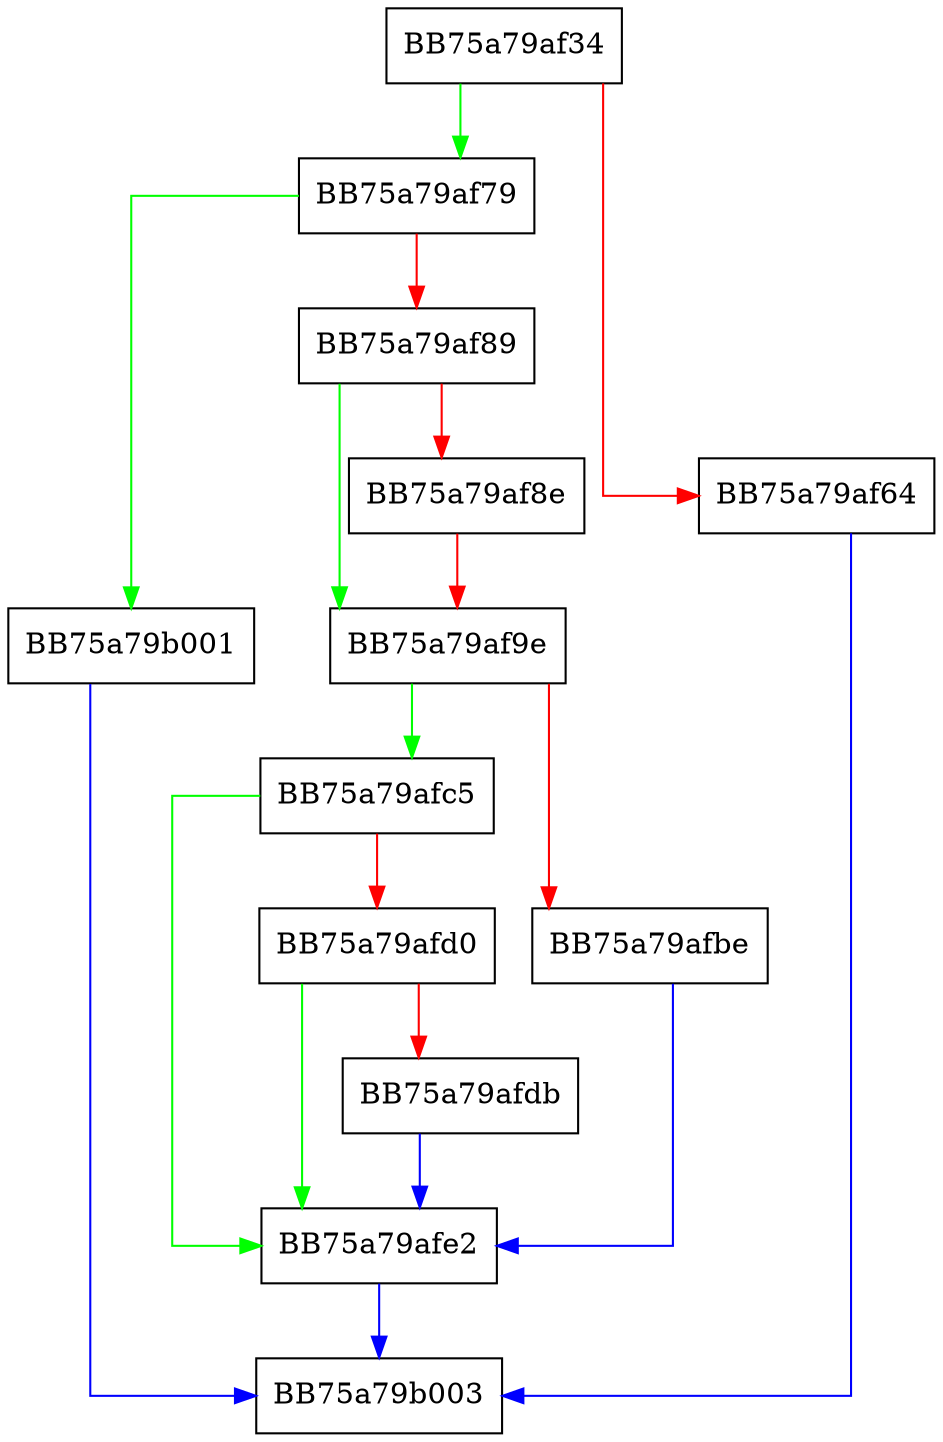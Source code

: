 digraph common_fseek_nolock {
  node [shape="box"];
  graph [splines=ortho];
  BB75a79af34 -> BB75a79af79 [color="green"];
  BB75a79af34 -> BB75a79af64 [color="red"];
  BB75a79af64 -> BB75a79b003 [color="blue"];
  BB75a79af79 -> BB75a79b001 [color="green"];
  BB75a79af79 -> BB75a79af89 [color="red"];
  BB75a79af89 -> BB75a79af9e [color="green"];
  BB75a79af89 -> BB75a79af8e [color="red"];
  BB75a79af8e -> BB75a79af9e [color="red"];
  BB75a79af9e -> BB75a79afc5 [color="green"];
  BB75a79af9e -> BB75a79afbe [color="red"];
  BB75a79afbe -> BB75a79afe2 [color="blue"];
  BB75a79afc5 -> BB75a79afe2 [color="green"];
  BB75a79afc5 -> BB75a79afd0 [color="red"];
  BB75a79afd0 -> BB75a79afe2 [color="green"];
  BB75a79afd0 -> BB75a79afdb [color="red"];
  BB75a79afdb -> BB75a79afe2 [color="blue"];
  BB75a79afe2 -> BB75a79b003 [color="blue"];
  BB75a79b001 -> BB75a79b003 [color="blue"];
}